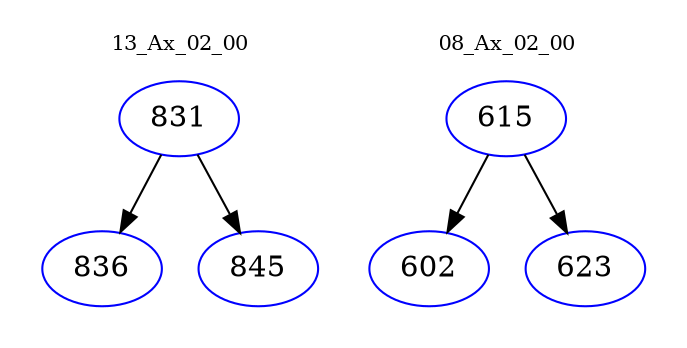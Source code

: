 digraph{
subgraph cluster_0 {
color = white
label = "13_Ax_02_00";
fontsize=10;
T0_831 [label="831", color="blue"]
T0_831 -> T0_836 [color="black"]
T0_836 [label="836", color="blue"]
T0_831 -> T0_845 [color="black"]
T0_845 [label="845", color="blue"]
}
subgraph cluster_1 {
color = white
label = "08_Ax_02_00";
fontsize=10;
T1_615 [label="615", color="blue"]
T1_615 -> T1_602 [color="black"]
T1_602 [label="602", color="blue"]
T1_615 -> T1_623 [color="black"]
T1_623 [label="623", color="blue"]
}
}
